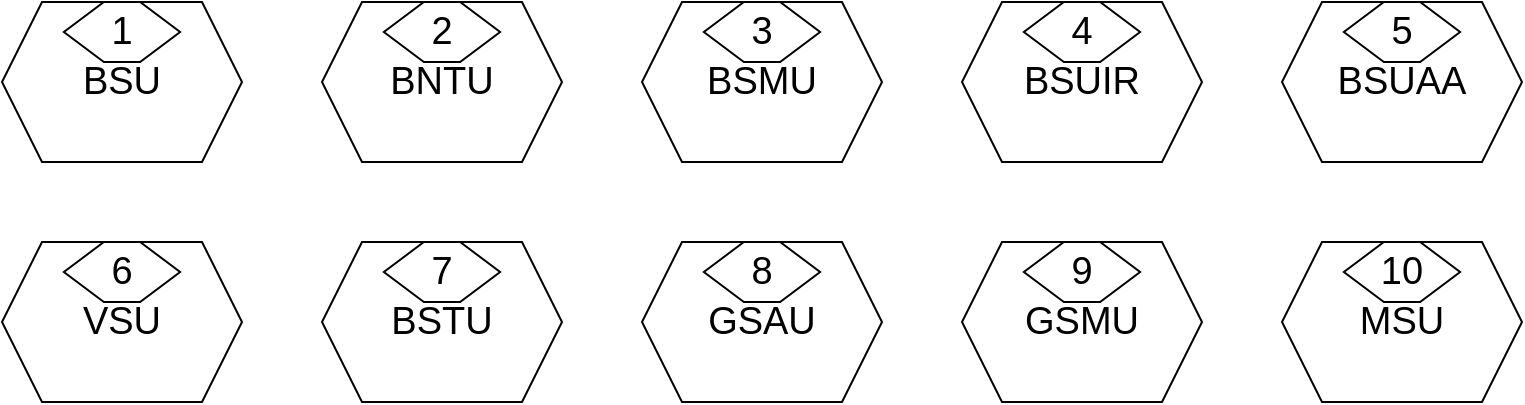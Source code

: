 <mxfile version="21.2.1">
  <diagram name="Страница 1" id="LKS-vb_lkmIzHXCjPtOd">
    <mxGraphModel dx="2049" dy="1117" grid="1" gridSize="10" guides="1" tooltips="1" connect="1" arrows="1" fold="1" page="1" pageScale="1" pageWidth="827" pageHeight="1169" math="0" shadow="0">
      <root>
        <mxCell id="0" />
        <mxCell id="1" parent="0" />
        <mxCell id="bNx9MdALcbi7Lt2wg02Y-1" value="BSU" style="shape=hexagon;perimeter=hexagonPerimeter2;whiteSpace=wrap;html=1;fixedSize=1;fontSize=19;" vertex="1" parent="1">
          <mxGeometry x="80" y="280" width="120" height="80" as="geometry" />
        </mxCell>
        <mxCell id="bNx9MdALcbi7Lt2wg02Y-2" value="1" style="shape=hexagon;perimeter=hexagonPerimeter2;whiteSpace=wrap;html=1;fixedSize=1;fontSize=19;" vertex="1" parent="1">
          <mxGeometry x="110.94" y="280" width="58.12" height="30" as="geometry" />
        </mxCell>
        <mxCell id="bNx9MdALcbi7Lt2wg02Y-7" value="BNTU" style="shape=hexagon;perimeter=hexagonPerimeter2;whiteSpace=wrap;html=1;fixedSize=1;fontSize=19;" vertex="1" parent="1">
          <mxGeometry x="240" y="280" width="120" height="80" as="geometry" />
        </mxCell>
        <mxCell id="bNx9MdALcbi7Lt2wg02Y-8" value="2" style="shape=hexagon;perimeter=hexagonPerimeter2;whiteSpace=wrap;html=1;fixedSize=1;fontSize=19;" vertex="1" parent="1">
          <mxGeometry x="270.94" y="280" width="58.12" height="30" as="geometry" />
        </mxCell>
        <mxCell id="bNx9MdALcbi7Lt2wg02Y-9" value="BSMU" style="shape=hexagon;perimeter=hexagonPerimeter2;whiteSpace=wrap;html=1;fixedSize=1;fontSize=19;" vertex="1" parent="1">
          <mxGeometry x="400" y="280" width="120" height="80" as="geometry" />
        </mxCell>
        <mxCell id="bNx9MdALcbi7Lt2wg02Y-10" value="3" style="shape=hexagon;perimeter=hexagonPerimeter2;whiteSpace=wrap;html=1;fixedSize=1;fontSize=19;" vertex="1" parent="1">
          <mxGeometry x="430.94" y="280" width="58.12" height="30" as="geometry" />
        </mxCell>
        <mxCell id="bNx9MdALcbi7Lt2wg02Y-11" value="BSUIR" style="shape=hexagon;perimeter=hexagonPerimeter2;whiteSpace=wrap;html=1;fixedSize=1;fontSize=19;" vertex="1" parent="1">
          <mxGeometry x="560" y="280" width="120" height="80" as="geometry" />
        </mxCell>
        <mxCell id="bNx9MdALcbi7Lt2wg02Y-12" value="4" style="shape=hexagon;perimeter=hexagonPerimeter2;whiteSpace=wrap;html=1;fixedSize=1;fontSize=19;" vertex="1" parent="1">
          <mxGeometry x="590.94" y="280" width="58.12" height="30" as="geometry" />
        </mxCell>
        <mxCell id="bNx9MdALcbi7Lt2wg02Y-13" value="BSUAA" style="shape=hexagon;perimeter=hexagonPerimeter2;whiteSpace=wrap;html=1;fixedSize=1;fontSize=19;" vertex="1" parent="1">
          <mxGeometry x="720" y="280" width="120" height="80" as="geometry" />
        </mxCell>
        <mxCell id="bNx9MdALcbi7Lt2wg02Y-14" value="5" style="shape=hexagon;perimeter=hexagonPerimeter2;whiteSpace=wrap;html=1;fixedSize=1;fontSize=19;" vertex="1" parent="1">
          <mxGeometry x="750.94" y="280" width="58.12" height="30" as="geometry" />
        </mxCell>
        <mxCell id="bNx9MdALcbi7Lt2wg02Y-15" value="VSU" style="shape=hexagon;perimeter=hexagonPerimeter2;whiteSpace=wrap;html=1;fixedSize=1;fontSize=19;" vertex="1" parent="1">
          <mxGeometry x="80" y="400" width="120" height="80" as="geometry" />
        </mxCell>
        <mxCell id="bNx9MdALcbi7Lt2wg02Y-16" value="6" style="shape=hexagon;perimeter=hexagonPerimeter2;whiteSpace=wrap;html=1;fixedSize=1;fontSize=19;" vertex="1" parent="1">
          <mxGeometry x="110.94" y="400" width="58.12" height="30" as="geometry" />
        </mxCell>
        <mxCell id="bNx9MdALcbi7Lt2wg02Y-17" value="BSTU" style="shape=hexagon;perimeter=hexagonPerimeter2;whiteSpace=wrap;html=1;fixedSize=1;fontSize=19;" vertex="1" parent="1">
          <mxGeometry x="240" y="400" width="120" height="80" as="geometry" />
        </mxCell>
        <mxCell id="bNx9MdALcbi7Lt2wg02Y-18" value="7" style="shape=hexagon;perimeter=hexagonPerimeter2;whiteSpace=wrap;html=1;fixedSize=1;fontSize=19;" vertex="1" parent="1">
          <mxGeometry x="270.94" y="400" width="58.12" height="30" as="geometry" />
        </mxCell>
        <mxCell id="bNx9MdALcbi7Lt2wg02Y-19" value="GSAU" style="shape=hexagon;perimeter=hexagonPerimeter2;whiteSpace=wrap;html=1;fixedSize=1;fontSize=19;" vertex="1" parent="1">
          <mxGeometry x="400" y="400" width="120" height="80" as="geometry" />
        </mxCell>
        <mxCell id="bNx9MdALcbi7Lt2wg02Y-20" value="8" style="shape=hexagon;perimeter=hexagonPerimeter2;whiteSpace=wrap;html=1;fixedSize=1;fontSize=19;" vertex="1" parent="1">
          <mxGeometry x="430.94" y="400" width="58.12" height="30" as="geometry" />
        </mxCell>
        <mxCell id="bNx9MdALcbi7Lt2wg02Y-21" value="GSMU" style="shape=hexagon;perimeter=hexagonPerimeter2;whiteSpace=wrap;html=1;fixedSize=1;fontSize=19;" vertex="1" parent="1">
          <mxGeometry x="560" y="400" width="120" height="80" as="geometry" />
        </mxCell>
        <mxCell id="bNx9MdALcbi7Lt2wg02Y-22" value="9" style="shape=hexagon;perimeter=hexagonPerimeter2;whiteSpace=wrap;html=1;fixedSize=1;fontSize=19;" vertex="1" parent="1">
          <mxGeometry x="590.94" y="400" width="58.12" height="30" as="geometry" />
        </mxCell>
        <mxCell id="bNx9MdALcbi7Lt2wg02Y-23" value="MSU" style="shape=hexagon;perimeter=hexagonPerimeter2;whiteSpace=wrap;html=1;fixedSize=1;fontSize=19;" vertex="1" parent="1">
          <mxGeometry x="720" y="400" width="120" height="80" as="geometry" />
        </mxCell>
        <mxCell id="bNx9MdALcbi7Lt2wg02Y-24" value="10" style="shape=hexagon;perimeter=hexagonPerimeter2;whiteSpace=wrap;html=1;fixedSize=1;fontSize=19;" vertex="1" parent="1">
          <mxGeometry x="750.94" y="400" width="58.12" height="30" as="geometry" />
        </mxCell>
      </root>
    </mxGraphModel>
  </diagram>
</mxfile>
